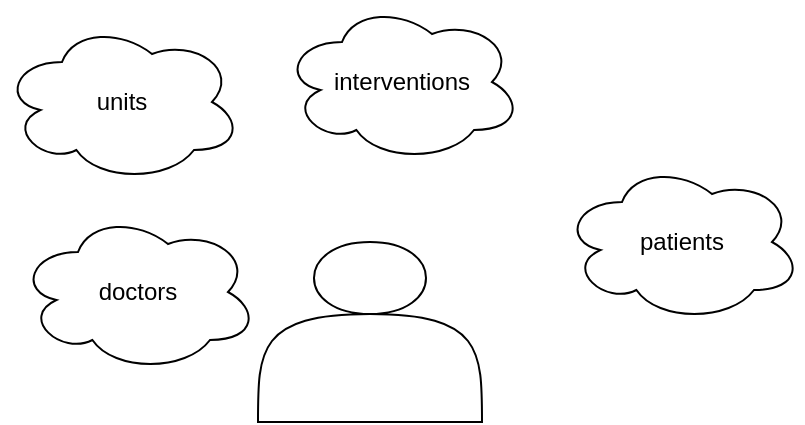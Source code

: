 <mxfile>
    <diagram id="HP4b4mP-0-xfybPTMIca" name="Purpose">
        <mxGraphModel dx="1373" dy="958" grid="1" gridSize="10" guides="1" tooltips="1" connect="1" arrows="1" fold="1" page="1" pageScale="1" pageWidth="827" pageHeight="1169" math="0" shadow="0">
            <root>
                <mxCell id="0"/>
                <mxCell id="1" parent="0"/>
                <mxCell id="2" value="" style="shape=actor;whiteSpace=wrap;html=1;" vertex="1" parent="1">
                    <mxGeometry x="358" y="600" width="112" height="90" as="geometry"/>
                </mxCell>
                <mxCell id="3" value="units" style="ellipse;shape=cloud;whiteSpace=wrap;html=1;" vertex="1" parent="1">
                    <mxGeometry x="230" y="490" width="120" height="80" as="geometry"/>
                </mxCell>
                <mxCell id="4" value="interventions" style="ellipse;shape=cloud;whiteSpace=wrap;html=1;" vertex="1" parent="1">
                    <mxGeometry x="370" y="480" width="120" height="80" as="geometry"/>
                </mxCell>
                <mxCell id="5" value="doctors" style="ellipse;shape=cloud;whiteSpace=wrap;html=1;" vertex="1" parent="1">
                    <mxGeometry x="238" y="585" width="120" height="80" as="geometry"/>
                </mxCell>
                <mxCell id="8" value="patients" style="ellipse;shape=cloud;whiteSpace=wrap;html=1;" vertex="1" parent="1">
                    <mxGeometry x="510" y="560" width="120" height="80" as="geometry"/>
                </mxCell>
            </root>
        </mxGraphModel>
    </diagram>
    <diagram id="Bbjq4fT_6YLyrqSmvp6h" name="ER">
        <mxGraphModel dx="2474" dy="2319" grid="1" gridSize="10" guides="1" tooltips="1" connect="1" arrows="1" fold="1" page="1" pageScale="1" pageWidth="827" pageHeight="1169" math="0" shadow="0">
            <root>
                <mxCell id="KFeVyLWCdxqKHFblnzPD-0"/>
                <mxCell id="KFeVyLWCdxqKHFblnzPD-1" parent="KFeVyLWCdxqKHFblnzPD-0"/>
                <mxCell id="KFeVyLWCdxqKHFblnzPD-5" value="Patients" style="rounded=0;whiteSpace=wrap;html=1;" vertex="1" parent="KFeVyLWCdxqKHFblnzPD-1">
                    <mxGeometry x="430" y="30" width="120" height="60" as="geometry"/>
                </mxCell>
                <mxCell id="KrVRhkm09FR2dddCdwVr-11" style="edgeStyle=none;html=1;entryX=0.5;entryY=0;entryDx=0;entryDy=0;" edge="1" parent="KFeVyLWCdxqKHFblnzPD-1" source="KFeVyLWCdxqKHFblnzPD-6" target="KFeVyLWCdxqKHFblnzPD-7">
                    <mxGeometry relative="1" as="geometry"/>
                </mxCell>
                <mxCell id="KrVRhkm09FR2dddCdwVr-12" style="edgeStyle=none;html=1;entryX=0.5;entryY=1;entryDx=0;entryDy=0;" edge="1" parent="KFeVyLWCdxqKHFblnzPD-1" source="KFeVyLWCdxqKHFblnzPD-6" target="KFeVyLWCdxqKHFblnzPD-5">
                    <mxGeometry relative="1" as="geometry"/>
                </mxCell>
                <mxCell id="KFeVyLWCdxqKHFblnzPD-6" value="admission" style="rhombus;whiteSpace=wrap;html=1;" vertex="1" parent="KFeVyLWCdxqKHFblnzPD-1">
                    <mxGeometry x="450" y="290" width="80" height="80" as="geometry"/>
                </mxCell>
                <mxCell id="KFeVyLWCdxqKHFblnzPD-7" value="units" style="rounded=0;whiteSpace=wrap;html=1;" vertex="1" parent="KFeVyLWCdxqKHFblnzPD-1">
                    <mxGeometry x="430" y="590" width="120" height="60" as="geometry"/>
                </mxCell>
                <mxCell id="KrVRhkm09FR2dddCdwVr-14" style="edgeStyle=none;html=1;entryX=0;entryY=0.5;entryDx=0;entryDy=0;" edge="1" parent="KFeVyLWCdxqKHFblnzPD-1" source="KFeVyLWCdxqKHFblnzPD-8" target="KFeVyLWCdxqKHFblnzPD-11">
                    <mxGeometry relative="1" as="geometry"/>
                </mxCell>
                <mxCell id="KFeVyLWCdxqKHFblnzPD-8" value="doctors" style="rounded=0;whiteSpace=wrap;html=1;" vertex="1" parent="KFeVyLWCdxqKHFblnzPD-1">
                    <mxGeometry x="-370" y="30" width="120" height="60" as="geometry"/>
                </mxCell>
                <mxCell id="KrVRhkm09FR2dddCdwVr-15" style="edgeStyle=none;html=1;entryX=0;entryY=0.5;entryDx=0;entryDy=0;" edge="1" parent="KFeVyLWCdxqKHFblnzPD-1" source="KFeVyLWCdxqKHFblnzPD-11" target="KFeVyLWCdxqKHFblnzPD-5">
                    <mxGeometry relative="1" as="geometry"/>
                </mxCell>
                <mxCell id="KFeVyLWCdxqKHFblnzPD-11" value="intervention" style="rhombus;whiteSpace=wrap;html=1;" vertex="1" parent="KFeVyLWCdxqKHFblnzPD-1">
                    <mxGeometry x="40" y="20" width="80" height="80" as="geometry"/>
                </mxCell>
                <mxCell id="KrVRhkm09FR2dddCdwVr-6" style="edgeStyle=none;html=1;entryX=0;entryY=0.5;entryDx=0;entryDy=0;" edge="1" parent="KFeVyLWCdxqKHFblnzPD-1" source="KrVRhkm09FR2dddCdwVr-3" target="KFeVyLWCdxqKHFblnzPD-7">
                    <mxGeometry relative="1" as="geometry"/>
                </mxCell>
                <mxCell id="KrVRhkm09FR2dddCdwVr-3" value="indentifier&lt;br&gt;unit id" style="ellipse;whiteSpace=wrap;html=1;" vertex="1" parent="KFeVyLWCdxqKHFblnzPD-1">
                    <mxGeometry x="230" y="700" width="110" height="80" as="geometry"/>
                </mxCell>
                <mxCell id="KrVRhkm09FR2dddCdwVr-8" style="edgeStyle=none;html=1;" edge="1" parent="KFeVyLWCdxqKHFblnzPD-1" source="KrVRhkm09FR2dddCdwVr-4" target="KFeVyLWCdxqKHFblnzPD-7">
                    <mxGeometry relative="1" as="geometry"/>
                </mxCell>
                <mxCell id="KrVRhkm09FR2dddCdwVr-4" value="&lt;span&gt;name&lt;/span&gt;" style="ellipse;whiteSpace=wrap;html=1;" vertex="1" parent="KFeVyLWCdxqKHFblnzPD-1">
                    <mxGeometry x="680" y="530" width="120" height="80" as="geometry"/>
                </mxCell>
                <mxCell id="KrVRhkm09FR2dddCdwVr-7" style="edgeStyle=none;html=1;entryX=1;entryY=0.5;entryDx=0;entryDy=0;" edge="1" parent="KFeVyLWCdxqKHFblnzPD-1" source="KrVRhkm09FR2dddCdwVr-5" target="KFeVyLWCdxqKHFblnzPD-7">
                    <mxGeometry relative="1" as="geometry"/>
                </mxCell>
                <mxCell id="KrVRhkm09FR2dddCdwVr-5" value="floor" style="ellipse;whiteSpace=wrap;html=1;" vertex="1" parent="KFeVyLWCdxqKHFblnzPD-1">
                    <mxGeometry x="670" y="660" width="120" height="80" as="geometry"/>
                </mxCell>
                <mxCell id="KrVRhkm09FR2dddCdwVr-10" style="edgeStyle=none;html=1;entryX=0;entryY=0.25;entryDx=0;entryDy=0;" edge="1" parent="KFeVyLWCdxqKHFblnzPD-1" source="KrVRhkm09FR2dddCdwVr-9" target="KFeVyLWCdxqKHFblnzPD-7">
                    <mxGeometry relative="1" as="geometry"/>
                </mxCell>
                <mxCell id="KrVRhkm09FR2dddCdwVr-9" value="doctors" style="ellipse;whiteSpace=wrap;html=1;" vertex="1" parent="KFeVyLWCdxqKHFblnzPD-1">
                    <mxGeometry x="210" y="530" width="120" height="80" as="geometry"/>
                </mxCell>
                <mxCell id="KrVRhkm09FR2dddCdwVr-21" style="edgeStyle=none;html=1;entryX=0;entryY=0.5;entryDx=0;entryDy=0;" edge="1" parent="KFeVyLWCdxqKHFblnzPD-1" source="KrVRhkm09FR2dddCdwVr-16" target="KFeVyLWCdxqKHFblnzPD-6">
                    <mxGeometry relative="1" as="geometry"/>
                </mxCell>
                <mxCell id="KrVRhkm09FR2dddCdwVr-16" value="date of admission" style="ellipse;whiteSpace=wrap;html=1;" vertex="1" parent="KFeVyLWCdxqKHFblnzPD-1">
                    <mxGeometry x="240" y="290" width="120" height="80" as="geometry"/>
                </mxCell>
                <mxCell id="KrVRhkm09FR2dddCdwVr-19" style="edgeStyle=none;html=1;" edge="1" parent="KFeVyLWCdxqKHFblnzPD-1" source="KrVRhkm09FR2dddCdwVr-17" target="KFeVyLWCdxqKHFblnzPD-6">
                    <mxGeometry relative="1" as="geometry"/>
                </mxCell>
                <mxCell id="KrVRhkm09FR2dddCdwVr-17" value="Social Security Number" style="ellipse;whiteSpace=wrap;html=1;" vertex="1" parent="KFeVyLWCdxqKHFblnzPD-1">
                    <mxGeometry x="630" y="190" width="120" height="80" as="geometry"/>
                </mxCell>
                <mxCell id="KrVRhkm09FR2dddCdwVr-20" style="edgeStyle=none;html=1;entryX=1;entryY=0.5;entryDx=0;entryDy=0;" edge="1" parent="KFeVyLWCdxqKHFblnzPD-1" source="KrVRhkm09FR2dddCdwVr-18" target="KFeVyLWCdxqKHFblnzPD-6">
                    <mxGeometry relative="1" as="geometry"/>
                </mxCell>
                <mxCell id="KrVRhkm09FR2dddCdwVr-18" value="age" style="ellipse;whiteSpace=wrap;html=1;" vertex="1" parent="KFeVyLWCdxqKHFblnzPD-1">
                    <mxGeometry x="630" y="330" width="120" height="80" as="geometry"/>
                </mxCell>
                <mxCell id="KrVRhkm09FR2dddCdwVr-23" style="edgeStyle=none;html=1;entryX=1;entryY=0.5;entryDx=0;entryDy=0;" edge="1" parent="KFeVyLWCdxqKHFblnzPD-1" source="KrVRhkm09FR2dddCdwVr-22" target="KFeVyLWCdxqKHFblnzPD-5">
                    <mxGeometry relative="1" as="geometry"/>
                </mxCell>
                <mxCell id="KrVRhkm09FR2dddCdwVr-22" value="status" style="ellipse;whiteSpace=wrap;html=1;" vertex="1" parent="KFeVyLWCdxqKHFblnzPD-1">
                    <mxGeometry x="650" y="20" width="120" height="80" as="geometry"/>
                </mxCell>
                <mxCell id="KrVRhkm09FR2dddCdwVr-29" style="edgeStyle=none;html=1;" edge="1" parent="KFeVyLWCdxqKHFblnzPD-1" source="KrVRhkm09FR2dddCdwVr-24" target="KFeVyLWCdxqKHFblnzPD-11">
                    <mxGeometry relative="1" as="geometry"/>
                </mxCell>
                <mxCell id="KrVRhkm09FR2dddCdwVr-24" value="observed symptom" style="ellipse;whiteSpace=wrap;html=1;" vertex="1" parent="KFeVyLWCdxqKHFblnzPD-1">
                    <mxGeometry x="-30" y="-170" width="120" height="80" as="geometry"/>
                </mxCell>
                <mxCell id="KrVRhkm09FR2dddCdwVr-30" style="edgeStyle=none;html=1;" edge="1" parent="KFeVyLWCdxqKHFblnzPD-1" source="KrVRhkm09FR2dddCdwVr-25" target="KFeVyLWCdxqKHFblnzPD-11">
                    <mxGeometry relative="1" as="geometry"/>
                </mxCell>
                <mxCell id="KrVRhkm09FR2dddCdwVr-25" value="prescribed treatment" style="ellipse;whiteSpace=wrap;html=1;" vertex="1" parent="KFeVyLWCdxqKHFblnzPD-1">
                    <mxGeometry x="-180" y="-100" width="120" height="80" as="geometry"/>
                </mxCell>
                <mxCell id="KrVRhkm09FR2dddCdwVr-28" style="edgeStyle=none;html=1;entryX=0.888;entryY=0.338;entryDx=0;entryDy=0;entryPerimeter=0;" edge="1" parent="KFeVyLWCdxqKHFblnzPD-1" source="KrVRhkm09FR2dddCdwVr-26" target="KFeVyLWCdxqKHFblnzPD-11">
                    <mxGeometry relative="1" as="geometry"/>
                </mxCell>
                <mxCell id="KrVRhkm09FR2dddCdwVr-26" value="setting the date" style="ellipse;whiteSpace=wrap;html=1;" vertex="1" parent="KFeVyLWCdxqKHFblnzPD-1">
                    <mxGeometry x="130" y="-160" width="120" height="80" as="geometry"/>
                </mxCell>
                <mxCell id="KrVRhkm09FR2dddCdwVr-37" style="edgeStyle=none;html=1;entryX=0.658;entryY=0.017;entryDx=0;entryDy=0;entryPerimeter=0;" edge="1" parent="KFeVyLWCdxqKHFblnzPD-1" source="KrVRhkm09FR2dddCdwVr-32" target="KFeVyLWCdxqKHFblnzPD-5">
                    <mxGeometry relative="1" as="geometry"/>
                </mxCell>
                <mxCell id="KrVRhkm09FR2dddCdwVr-32" value="Address" style="ellipse;whiteSpace=wrap;html=1;" vertex="1" parent="KFeVyLWCdxqKHFblnzPD-1">
                    <mxGeometry x="470" y="-130" width="120" height="80" as="geometry"/>
                </mxCell>
                <mxCell id="KrVRhkm09FR2dddCdwVr-36" style="edgeStyle=none;html=1;entryX=0.158;entryY=-0.033;entryDx=0;entryDy=0;entryPerimeter=0;" edge="1" parent="KFeVyLWCdxqKHFblnzPD-1" source="KrVRhkm09FR2dddCdwVr-33" target="KFeVyLWCdxqKHFblnzPD-5">
                    <mxGeometry relative="1" as="geometry"/>
                </mxCell>
                <mxCell id="KrVRhkm09FR2dddCdwVr-33" value="Lname" style="ellipse;whiteSpace=wrap;html=1;" vertex="1" parent="KFeVyLWCdxqKHFblnzPD-1">
                    <mxGeometry x="320" y="-90" width="120" height="80" as="geometry"/>
                </mxCell>
                <mxCell id="KrVRhkm09FR2dddCdwVr-39" style="edgeStyle=none;html=1;entryX=0.25;entryY=1;entryDx=0;entryDy=0;" edge="1" parent="KFeVyLWCdxqKHFblnzPD-1" source="KrVRhkm09FR2dddCdwVr-34" target="KFeVyLWCdxqKHFblnzPD-5">
                    <mxGeometry relative="1" as="geometry"/>
                </mxCell>
                <mxCell id="KrVRhkm09FR2dddCdwVr-34" value="Fname" style="ellipse;whiteSpace=wrap;html=1;" vertex="1" parent="KFeVyLWCdxqKHFblnzPD-1">
                    <mxGeometry x="310" y="120" width="120" height="80" as="geometry"/>
                </mxCell>
                <mxCell id="KrVRhkm09FR2dddCdwVr-38" style="edgeStyle=none;html=1;entryX=0.908;entryY=0.033;entryDx=0;entryDy=0;entryPerimeter=0;" edge="1" parent="KFeVyLWCdxqKHFblnzPD-1" source="KrVRhkm09FR2dddCdwVr-35" target="KFeVyLWCdxqKHFblnzPD-5">
                    <mxGeometry relative="1" as="geometry"/>
                </mxCell>
                <mxCell id="KrVRhkm09FR2dddCdwVr-35" value="PatientID" style="ellipse;whiteSpace=wrap;html=1;" vertex="1" parent="KFeVyLWCdxqKHFblnzPD-1">
                    <mxGeometry x="620" y="-110" width="120" height="80" as="geometry"/>
                </mxCell>
                <mxCell id="KrVRhkm09FR2dddCdwVr-46" style="edgeStyle=none;html=1;" edge="1" parent="KFeVyLWCdxqKHFblnzPD-1" source="KrVRhkm09FR2dddCdwVr-40" target="KFeVyLWCdxqKHFblnzPD-8">
                    <mxGeometry relative="1" as="geometry"/>
                </mxCell>
                <mxCell id="KrVRhkm09FR2dddCdwVr-40" value="Code" style="ellipse;whiteSpace=wrap;html=1;" vertex="1" parent="KFeVyLWCdxqKHFblnzPD-1">
                    <mxGeometry x="-440" y="400" width="120" height="80" as="geometry"/>
                </mxCell>
                <mxCell id="KrVRhkm09FR2dddCdwVr-44" style="edgeStyle=none;html=1;entryX=0;entryY=0.25;entryDx=0;entryDy=0;" edge="1" parent="KFeVyLWCdxqKHFblnzPD-1" source="KrVRhkm09FR2dddCdwVr-41" target="KFeVyLWCdxqKHFblnzPD-8">
                    <mxGeometry relative="1" as="geometry"/>
                </mxCell>
                <mxCell id="KrVRhkm09FR2dddCdwVr-41" value="Fname" style="ellipse;whiteSpace=wrap;html=1;" vertex="1" parent="KFeVyLWCdxqKHFblnzPD-1">
                    <mxGeometry x="-590" y="-140" width="120" height="80" as="geometry"/>
                </mxCell>
                <mxCell id="KrVRhkm09FR2dddCdwVr-45" style="edgeStyle=none;html=1;" edge="1" parent="KFeVyLWCdxqKHFblnzPD-1" source="KrVRhkm09FR2dddCdwVr-42" target="KFeVyLWCdxqKHFblnzPD-8">
                    <mxGeometry relative="1" as="geometry"/>
                </mxCell>
                <mxCell id="KrVRhkm09FR2dddCdwVr-42" value="Lname" style="ellipse;whiteSpace=wrap;html=1;" vertex="1" parent="KFeVyLWCdxqKHFblnzPD-1">
                    <mxGeometry x="-610" y="270" width="120" height="80" as="geometry"/>
                </mxCell>
                <mxCell id="KrVRhkm09FR2dddCdwVr-47" style="edgeStyle=none;html=1;entryX=0.5;entryY=0;entryDx=0;entryDy=0;" edge="1" parent="KFeVyLWCdxqKHFblnzPD-1" source="KrVRhkm09FR2dddCdwVr-43" target="KFeVyLWCdxqKHFblnzPD-8">
                    <mxGeometry relative="1" as="geometry"/>
                </mxCell>
                <mxCell id="KrVRhkm09FR2dddCdwVr-43" value="specialty" style="ellipse;whiteSpace=wrap;html=1;" vertex="1" parent="KFeVyLWCdxqKHFblnzPD-1">
                    <mxGeometry x="-380" y="-190" width="120" height="80" as="geometry"/>
                </mxCell>
                <mxCell id="KrVRhkm09FR2dddCdwVr-49" style="edgeStyle=none;html=1;entryX=0.017;entryY=0.633;entryDx=0;entryDy=0;entryPerimeter=0;" edge="1" parent="KFeVyLWCdxqKHFblnzPD-1" source="KrVRhkm09FR2dddCdwVr-48" target="KFeVyLWCdxqKHFblnzPD-8">
                    <mxGeometry relative="1" as="geometry"/>
                </mxCell>
                <mxCell id="KrVRhkm09FR2dddCdwVr-48" value="doctorID" style="ellipse;whiteSpace=wrap;html=1;" vertex="1" parent="KFeVyLWCdxqKHFblnzPD-1">
                    <mxGeometry x="-690" y="60" width="120" height="80" as="geometry"/>
                </mxCell>
            </root>
        </mxGraphModel>
    </diagram>
    <diagram id="mhoyDAIx_BAiCb_UGWA2" name="UML">
        <mxGraphModel dx="2474" dy="1150" grid="1" gridSize="10" guides="1" tooltips="1" connect="1" arrows="1" fold="1" page="1" pageScale="1" pageWidth="827" pageHeight="1169" math="0" shadow="0">
            <root>
                <mxCell id="2BkSzXlzHg1NGjeiTHj2-0"/>
                <mxCell id="2BkSzXlzHg1NGjeiTHj2-1" parent="2BkSzXlzHg1NGjeiTHj2-0"/>
                <mxCell id="E9WJHHz97rBhvGz7yDwC-0" style="edgeStyle=none;html=1;entryX=0.53;entryY=-0.007;entryDx=0;entryDy=0;entryPerimeter=0;startArrow=ERone;startFill=0;endArrow=ERmany;endFill=0;" edge="1" parent="2BkSzXlzHg1NGjeiTHj2-1" source="E9WJHHz97rBhvGz7yDwC-1" target="E9WJHHz97rBhvGz7yDwC-29">
                    <mxGeometry relative="1" as="geometry"/>
                </mxCell>
                <mxCell id="E9WJHHz97rBhvGz7yDwC-1" value="Patients" style="swimlane;fontStyle=1;align=center;verticalAlign=top;childLayout=stackLayout;horizontal=1;startSize=26;horizontalStack=0;resizeParent=1;resizeParentMax=0;resizeLast=0;collapsible=1;marginBottom=0;" vertex="1" parent="2BkSzXlzHg1NGjeiTHj2-1">
                    <mxGeometry x="580" y="273" width="160" height="164" as="geometry"/>
                </mxCell>
                <mxCell id="E9WJHHz97rBhvGz7yDwC-2" value="+ Patient_ID: int" style="text;strokeColor=none;fillColor=none;align=left;verticalAlign=top;spacingLeft=4;spacingRight=4;overflow=hidden;rotatable=0;points=[[0,0.5],[1,0.5]];portConstraint=eastwest;" vertex="1" parent="E9WJHHz97rBhvGz7yDwC-1">
                    <mxGeometry y="26" width="160" height="26" as="geometry"/>
                </mxCell>
                <mxCell id="E9WJHHz97rBhvGz7yDwC-3" value="" style="line;strokeWidth=1;fillColor=none;align=left;verticalAlign=middle;spacingTop=-1;spacingLeft=3;spacingRight=3;rotatable=0;labelPosition=right;points=[];portConstraint=eastwest;" vertex="1" parent="E9WJHHz97rBhvGz7yDwC-1">
                    <mxGeometry y="52" width="160" height="8" as="geometry"/>
                </mxCell>
                <mxCell id="E9WJHHz97rBhvGz7yDwC-4" value="+ Fname: string" style="text;strokeColor=none;fillColor=none;align=left;verticalAlign=top;spacingLeft=4;spacingRight=4;overflow=hidden;rotatable=0;points=[[0,0.5],[1,0.5]];portConstraint=eastwest;" vertex="1" parent="E9WJHHz97rBhvGz7yDwC-1">
                    <mxGeometry y="60" width="160" height="26" as="geometry"/>
                </mxCell>
                <mxCell id="E9WJHHz97rBhvGz7yDwC-5" value="+ Lname: string" style="text;strokeColor=none;fillColor=none;align=left;verticalAlign=top;spacingLeft=4;spacingRight=4;overflow=hidden;rotatable=0;points=[[0,0.5],[1,0.5]];portConstraint=eastwest;" vertex="1" parent="E9WJHHz97rBhvGz7yDwC-1">
                    <mxGeometry y="86" width="160" height="26" as="geometry"/>
                </mxCell>
                <mxCell id="E9WJHHz97rBhvGz7yDwC-6" value="+ Adress: string" style="text;strokeColor=none;fillColor=none;align=left;verticalAlign=top;spacingLeft=4;spacingRight=4;overflow=hidden;rotatable=0;points=[[0,0.5],[1,0.5]];portConstraint=eastwest;" vertex="1" parent="E9WJHHz97rBhvGz7yDwC-1">
                    <mxGeometry y="112" width="160" height="26" as="geometry"/>
                </mxCell>
                <mxCell id="E9WJHHz97rBhvGz7yDwC-7" value="+ status: boolean" style="text;strokeColor=none;fillColor=none;align=left;verticalAlign=top;spacingLeft=4;spacingRight=4;overflow=hidden;rotatable=0;points=[[0,0.5],[1,0.5]];portConstraint=eastwest;" vertex="1" parent="E9WJHHz97rBhvGz7yDwC-1">
                    <mxGeometry y="138" width="160" height="26" as="geometry"/>
                </mxCell>
                <mxCell id="E9WJHHz97rBhvGz7yDwC-8" value="Doctors" style="swimlane;fontStyle=1;align=center;verticalAlign=top;childLayout=stackLayout;horizontal=1;startSize=26;horizontalStack=0;resizeParent=1;resizeParentMax=0;resizeLast=0;collapsible=1;marginBottom=0;" vertex="1" parent="2BkSzXlzHg1NGjeiTHj2-1">
                    <mxGeometry x="-170" y="480" width="160" height="164" as="geometry"/>
                </mxCell>
                <mxCell id="E9WJHHz97rBhvGz7yDwC-9" value="+ Doctors_ID: int" style="text;strokeColor=none;fillColor=none;align=left;verticalAlign=top;spacingLeft=4;spacingRight=4;overflow=hidden;rotatable=0;points=[[0,0.5],[1,0.5]];portConstraint=eastwest;" vertex="1" parent="E9WJHHz97rBhvGz7yDwC-8">
                    <mxGeometry y="26" width="160" height="26" as="geometry"/>
                </mxCell>
                <mxCell id="E9WJHHz97rBhvGz7yDwC-10" value="" style="line;strokeWidth=1;fillColor=none;align=left;verticalAlign=middle;spacingTop=-1;spacingLeft=3;spacingRight=3;rotatable=0;labelPosition=right;points=[];portConstraint=eastwest;" vertex="1" parent="E9WJHHz97rBhvGz7yDwC-8">
                    <mxGeometry y="52" width="160" height="8" as="geometry"/>
                </mxCell>
                <mxCell id="E9WJHHz97rBhvGz7yDwC-11" value="+ Fname: string" style="text;strokeColor=none;fillColor=none;align=left;verticalAlign=top;spacingLeft=4;spacingRight=4;overflow=hidden;rotatable=0;points=[[0,0.5],[1,0.5]];portConstraint=eastwest;" vertex="1" parent="E9WJHHz97rBhvGz7yDwC-8">
                    <mxGeometry y="60" width="160" height="26" as="geometry"/>
                </mxCell>
                <mxCell id="E9WJHHz97rBhvGz7yDwC-12" value="+ Lname: string" style="text;strokeColor=none;fillColor=none;align=left;verticalAlign=top;spacingLeft=4;spacingRight=4;overflow=hidden;rotatable=0;points=[[0,0.5],[1,0.5]];portConstraint=eastwest;" vertex="1" parent="E9WJHHz97rBhvGz7yDwC-8">
                    <mxGeometry y="86" width="160" height="26" as="geometry"/>
                </mxCell>
                <mxCell id="E9WJHHz97rBhvGz7yDwC-13" value="+ speciality : string" style="text;strokeColor=none;fillColor=none;align=left;verticalAlign=top;spacingLeft=4;spacingRight=4;overflow=hidden;rotatable=0;points=[[0,0.5],[1,0.5]];portConstraint=eastwest;" vertex="1" parent="E9WJHHz97rBhvGz7yDwC-8">
                    <mxGeometry y="112" width="160" height="26" as="geometry"/>
                </mxCell>
                <mxCell id="E9WJHHz97rBhvGz7yDwC-14" value="+ code: int" style="text;strokeColor=none;fillColor=none;align=left;verticalAlign=top;spacingLeft=4;spacingRight=4;overflow=hidden;rotatable=0;points=[[0,0.5],[1,0.5]];portConstraint=eastwest;" vertex="1" parent="E9WJHHz97rBhvGz7yDwC-8">
                    <mxGeometry y="138" width="160" height="26" as="geometry"/>
                </mxCell>
                <mxCell id="E9WJHHz97rBhvGz7yDwC-15" style="edgeStyle=none;html=1;entryX=0.631;entryY=1.115;entryDx=0;entryDy=0;entryPerimeter=0;startArrow=ERmany;startFill=0;endArrow=ERmany;endFill=0;" edge="1" parent="2BkSzXlzHg1NGjeiTHj2-1" source="E9WJHHz97rBhvGz7yDwC-16" target="E9WJHHz97rBhvGz7yDwC-14">
                    <mxGeometry relative="1" as="geometry"/>
                </mxCell>
                <mxCell id="E9WJHHz97rBhvGz7yDwC-16" value="Units" style="swimlane;fontStyle=1;align=center;verticalAlign=top;childLayout=stackLayout;horizontal=1;startSize=26;horizontalStack=0;resizeParent=1;resizeParentMax=0;resizeLast=0;collapsible=1;marginBottom=0;" vertex="1" parent="2BkSzXlzHg1NGjeiTHj2-1">
                    <mxGeometry x="240" y="900" width="160" height="138" as="geometry"/>
                </mxCell>
                <mxCell id="E9WJHHz97rBhvGz7yDwC-17" value="+ Units_ID: int" style="text;strokeColor=none;fillColor=none;align=left;verticalAlign=top;spacingLeft=4;spacingRight=4;overflow=hidden;rotatable=0;points=[[0,0.5],[1,0.5]];portConstraint=eastwest;" vertex="1" parent="E9WJHHz97rBhvGz7yDwC-16">
                    <mxGeometry y="26" width="160" height="26" as="geometry"/>
                </mxCell>
                <mxCell id="E9WJHHz97rBhvGz7yDwC-18" value="" style="line;strokeWidth=1;fillColor=none;align=left;verticalAlign=middle;spacingTop=-1;spacingLeft=3;spacingRight=3;rotatable=0;labelPosition=right;points=[];portConstraint=eastwest;" vertex="1" parent="E9WJHHz97rBhvGz7yDwC-16">
                    <mxGeometry y="52" width="160" height="8" as="geometry"/>
                </mxCell>
                <mxCell id="E9WJHHz97rBhvGz7yDwC-19" value="+ Name: string" style="text;strokeColor=none;fillColor=none;align=left;verticalAlign=top;spacingLeft=4;spacingRight=4;overflow=hidden;rotatable=0;points=[[0,0.5],[1,0.5]];portConstraint=eastwest;" vertex="1" parent="E9WJHHz97rBhvGz7yDwC-16">
                    <mxGeometry y="60" width="160" height="26" as="geometry"/>
                </mxCell>
                <mxCell id="E9WJHHz97rBhvGz7yDwC-20" value="+ floor: int" style="text;strokeColor=none;fillColor=none;align=left;verticalAlign=top;spacingLeft=4;spacingRight=4;overflow=hidden;rotatable=0;points=[[0,0.5],[1,0.5]];portConstraint=eastwest;" vertex="1" parent="E9WJHHz97rBhvGz7yDwC-16">
                    <mxGeometry y="86" width="160" height="26" as="geometry"/>
                </mxCell>
                <mxCell id="E9WJHHz97rBhvGz7yDwC-21" value="+ Doctors_ID: int" style="text;strokeColor=none;fillColor=none;align=left;verticalAlign=top;spacingLeft=4;spacingRight=4;overflow=hidden;rotatable=0;points=[[0,0.5],[1,0.5]];portConstraint=eastwest;" vertex="1" parent="E9WJHHz97rBhvGz7yDwC-16">
                    <mxGeometry y="112" width="160" height="26" as="geometry"/>
                </mxCell>
                <mxCell id="E9WJHHz97rBhvGz7yDwC-22" value="Interventions" style="swimlane;fontStyle=1;align=center;verticalAlign=top;childLayout=stackLayout;horizontal=1;startSize=26;horizontalStack=0;resizeParent=1;resizeParentMax=0;resizeLast=0;collapsible=1;marginBottom=0;" vertex="1" parent="2BkSzXlzHg1NGjeiTHj2-1">
                    <mxGeometry x="210" y="273" width="230" height="138" as="geometry"/>
                </mxCell>
                <mxCell id="E9WJHHz97rBhvGz7yDwC-23" value="+ Interventions_ID: int" style="text;strokeColor=none;fillColor=none;align=left;verticalAlign=top;spacingLeft=4;spacingRight=4;overflow=hidden;rotatable=0;points=[[0,0.5],[1,0.5]];portConstraint=eastwest;" vertex="1" parent="E9WJHHz97rBhvGz7yDwC-22">
                    <mxGeometry y="26" width="230" height="26" as="geometry"/>
                </mxCell>
                <mxCell id="E9WJHHz97rBhvGz7yDwC-24" value="" style="line;strokeWidth=1;fillColor=none;align=left;verticalAlign=middle;spacingTop=-1;spacingLeft=3;spacingRight=3;rotatable=0;labelPosition=right;points=[];portConstraint=eastwest;" vertex="1" parent="E9WJHHz97rBhvGz7yDwC-22">
                    <mxGeometry y="52" width="230" height="8" as="geometry"/>
                </mxCell>
                <mxCell id="E9WJHHz97rBhvGz7yDwC-25" value="+ prescribed_treatment: string" style="text;strokeColor=none;fillColor=none;align=left;verticalAlign=top;spacingLeft=4;spacingRight=4;overflow=hidden;rotatable=0;points=[[0,0.5],[1,0.5]];portConstraint=eastwest;" vertex="1" parent="E9WJHHz97rBhvGz7yDwC-22">
                    <mxGeometry y="60" width="230" height="26" as="geometry"/>
                </mxCell>
                <mxCell id="E9WJHHz97rBhvGz7yDwC-26" value="+ observed_symptom: string" style="text;strokeColor=none;fillColor=none;align=left;verticalAlign=top;spacingLeft=4;spacingRight=4;overflow=hidden;rotatable=0;points=[[0,0.5],[1,0.5]];portConstraint=eastwest;" vertex="1" parent="E9WJHHz97rBhvGz7yDwC-22">
                    <mxGeometry y="86" width="230" height="26" as="geometry"/>
                </mxCell>
                <mxCell id="E9WJHHz97rBhvGz7yDwC-27" value="+ setting_the_date: date" style="text;strokeColor=none;fillColor=none;align=left;verticalAlign=top;spacingLeft=4;spacingRight=4;overflow=hidden;rotatable=0;points=[[0,0.5],[1,0.5]];portConstraint=eastwest;" vertex="1" parent="E9WJHHz97rBhvGz7yDwC-22">
                    <mxGeometry y="112" width="230" height="26" as="geometry"/>
                </mxCell>
                <mxCell id="E9WJHHz97rBhvGz7yDwC-28" style="edgeStyle=none;html=1;entryX=0.463;entryY=-0.045;entryDx=0;entryDy=0;entryPerimeter=0;startArrow=ERmany;startFill=0;endArrow=ERone;endFill=0;" edge="1" parent="2BkSzXlzHg1NGjeiTHj2-1" source="E9WJHHz97rBhvGz7yDwC-29" target="E9WJHHz97rBhvGz7yDwC-16">
                    <mxGeometry relative="1" as="geometry"/>
                </mxCell>
                <mxCell id="E9WJHHz97rBhvGz7yDwC-29" value="Admission" style="swimlane;fontStyle=1;align=center;verticalAlign=top;childLayout=stackLayout;horizontal=1;startSize=26;horizontalStack=0;resizeParent=1;resizeParentMax=0;resizeLast=0;collapsible=1;marginBottom=0;" vertex="1" parent="2BkSzXlzHg1NGjeiTHj2-1">
                    <mxGeometry x="520" y="585" width="266" height="138" as="geometry"/>
                </mxCell>
                <mxCell id="E9WJHHz97rBhvGz7yDwC-30" value="+ Admission_ID: int" style="text;strokeColor=none;fillColor=none;align=left;verticalAlign=top;spacingLeft=4;spacingRight=4;overflow=hidden;rotatable=0;points=[[0,0.5],[1,0.5]];portConstraint=eastwest;" vertex="1" parent="E9WJHHz97rBhvGz7yDwC-29">
                    <mxGeometry y="26" width="266" height="26" as="geometry"/>
                </mxCell>
                <mxCell id="E9WJHHz97rBhvGz7yDwC-31" value="" style="line;strokeWidth=1;fillColor=none;align=left;verticalAlign=middle;spacingTop=-1;spacingLeft=3;spacingRight=3;rotatable=0;labelPosition=right;points=[];portConstraint=eastwest;" vertex="1" parent="E9WJHHz97rBhvGz7yDwC-29">
                    <mxGeometry y="52" width="266" height="8" as="geometry"/>
                </mxCell>
                <mxCell id="E9WJHHz97rBhvGz7yDwC-32" value="+ date_of_admission: date" style="text;strokeColor=none;fillColor=none;align=left;verticalAlign=top;spacingLeft=4;spacingRight=4;overflow=hidden;rotatable=0;points=[[0,0.5],[1,0.5]];portConstraint=eastwest;" vertex="1" parent="E9WJHHz97rBhvGz7yDwC-29">
                    <mxGeometry y="60" width="266" height="26" as="geometry"/>
                </mxCell>
                <mxCell id="E9WJHHz97rBhvGz7yDwC-33" value="+ social_security_number: int" style="text;strokeColor=none;fillColor=none;align=left;verticalAlign=top;spacingLeft=4;spacingRight=4;overflow=hidden;rotatable=0;points=[[0,0.5],[1,0.5]];portConstraint=eastwest;" vertex="1" parent="E9WJHHz97rBhvGz7yDwC-29">
                    <mxGeometry y="86" width="266" height="26" as="geometry"/>
                </mxCell>
                <mxCell id="E9WJHHz97rBhvGz7yDwC-34" value="+ age : int" style="text;strokeColor=none;fillColor=none;align=left;verticalAlign=top;spacingLeft=4;spacingRight=4;overflow=hidden;rotatable=0;points=[[0,0.5],[1,0.5]];portConstraint=eastwest;" vertex="1" parent="E9WJHHz97rBhvGz7yDwC-29">
                    <mxGeometry y="112" width="266" height="26" as="geometry"/>
                </mxCell>
                <mxCell id="E9WJHHz97rBhvGz7yDwC-35" value="" style="edgeStyle=entityRelationEdgeStyle;fontSize=12;html=1;endArrow=ERmany;endFill=0;entryX=-0.017;entryY=0.808;entryDx=0;entryDy=0;entryPerimeter=0;exitX=1;exitY=0.5;exitDx=0;exitDy=0;startArrow=ERmany;startFill=0;" edge="1" parent="2BkSzXlzHg1NGjeiTHj2-1" source="E9WJHHz97rBhvGz7yDwC-13" target="E9WJHHz97rBhvGz7yDwC-25">
                    <mxGeometry width="100" height="100" relative="1" as="geometry">
                        <mxPoint x="70" y="411" as="sourcePoint"/>
                        <mxPoint x="170" y="311" as="targetPoint"/>
                    </mxGeometry>
                </mxCell>
                <mxCell id="E9WJHHz97rBhvGz7yDwC-36" value="" style="edgeStyle=entityRelationEdgeStyle;fontSize=12;html=1;endArrow=ERone;endFill=0;entryX=-0.012;entryY=0.154;entryDx=0;entryDy=0;entryPerimeter=0;exitX=1;exitY=0.5;exitDx=0;exitDy=0;startArrow=ERmany;startFill=0;" edge="1" parent="2BkSzXlzHg1NGjeiTHj2-1" source="E9WJHHz97rBhvGz7yDwC-26" target="E9WJHHz97rBhvGz7yDwC-5">
                    <mxGeometry width="100" height="100" relative="1" as="geometry">
                        <mxPoint x="460" y="420" as="sourcePoint"/>
                        <mxPoint x="560" y="320" as="targetPoint"/>
                    </mxGeometry>
                </mxCell>
            </root>
        </mxGraphModel>
    </diagram>
    <diagram id="eESHeocDzScS_T7CX8dU" name="UML-norm">
        <mxGraphModel dx="2474" dy="1150" grid="1" gridSize="10" guides="1" tooltips="1" connect="1" arrows="1" fold="1" page="1" pageScale="1" pageWidth="827" pageHeight="1169" math="0" shadow="0">
            <root>
                <mxCell id="kCNhBbxGzEiBGBO0i_PV-0"/>
                <mxCell id="kCNhBbxGzEiBGBO0i_PV-1" parent="kCNhBbxGzEiBGBO0i_PV-0"/>
                <mxCell id="kCNhBbxGzEiBGBO0i_PV-2" style="edgeStyle=none;html=1;entryX=0.53;entryY=-0.007;entryDx=0;entryDy=0;entryPerimeter=0;startArrow=ERone;startFill=0;endArrow=ERmany;endFill=0;" edge="1" parent="kCNhBbxGzEiBGBO0i_PV-1" source="kCNhBbxGzEiBGBO0i_PV-3" target="kCNhBbxGzEiBGBO0i_PV-29">
                    <mxGeometry relative="1" as="geometry"/>
                </mxCell>
                <mxCell id="kCNhBbxGzEiBGBO0i_PV-3" value="Patients" style="swimlane;fontStyle=1;align=center;verticalAlign=top;childLayout=stackLayout;horizontal=1;startSize=26;horizontalStack=0;resizeParent=1;resizeParentMax=0;resizeLast=0;collapsible=1;marginBottom=0;" vertex="1" parent="kCNhBbxGzEiBGBO0i_PV-1">
                    <mxGeometry x="580" y="273" width="160" height="164" as="geometry"/>
                </mxCell>
                <mxCell id="kCNhBbxGzEiBGBO0i_PV-4" value="+ Patient_ID: int" style="text;strokeColor=none;fillColor=none;align=left;verticalAlign=top;spacingLeft=4;spacingRight=4;overflow=hidden;rotatable=0;points=[[0,0.5],[1,0.5]];portConstraint=eastwest;" vertex="1" parent="kCNhBbxGzEiBGBO0i_PV-3">
                    <mxGeometry y="26" width="160" height="26" as="geometry"/>
                </mxCell>
                <mxCell id="kCNhBbxGzEiBGBO0i_PV-5" value="" style="line;strokeWidth=1;fillColor=none;align=left;verticalAlign=middle;spacingTop=-1;spacingLeft=3;spacingRight=3;rotatable=0;labelPosition=right;points=[];portConstraint=eastwest;" vertex="1" parent="kCNhBbxGzEiBGBO0i_PV-3">
                    <mxGeometry y="52" width="160" height="8" as="geometry"/>
                </mxCell>
                <mxCell id="kCNhBbxGzEiBGBO0i_PV-6" value="+ Fname: string" style="text;strokeColor=none;fillColor=none;align=left;verticalAlign=top;spacingLeft=4;spacingRight=4;overflow=hidden;rotatable=0;points=[[0,0.5],[1,0.5]];portConstraint=eastwest;" vertex="1" parent="kCNhBbxGzEiBGBO0i_PV-3">
                    <mxGeometry y="60" width="160" height="26" as="geometry"/>
                </mxCell>
                <mxCell id="kCNhBbxGzEiBGBO0i_PV-7" value="+ Lname: string" style="text;strokeColor=none;fillColor=none;align=left;verticalAlign=top;spacingLeft=4;spacingRight=4;overflow=hidden;rotatable=0;points=[[0,0.5],[1,0.5]];portConstraint=eastwest;" vertex="1" parent="kCNhBbxGzEiBGBO0i_PV-3">
                    <mxGeometry y="86" width="160" height="26" as="geometry"/>
                </mxCell>
                <mxCell id="kCNhBbxGzEiBGBO0i_PV-8" value="+ Adress: string" style="text;strokeColor=none;fillColor=none;align=left;verticalAlign=top;spacingLeft=4;spacingRight=4;overflow=hidden;rotatable=0;points=[[0,0.5],[1,0.5]];portConstraint=eastwest;" vertex="1" parent="kCNhBbxGzEiBGBO0i_PV-3">
                    <mxGeometry y="112" width="160" height="26" as="geometry"/>
                </mxCell>
                <mxCell id="kCNhBbxGzEiBGBO0i_PV-9" value="+ status: boolean" style="text;strokeColor=none;fillColor=none;align=left;verticalAlign=top;spacingLeft=4;spacingRight=4;overflow=hidden;rotatable=0;points=[[0,0.5],[1,0.5]];portConstraint=eastwest;" vertex="1" parent="kCNhBbxGzEiBGBO0i_PV-3">
                    <mxGeometry y="138" width="160" height="26" as="geometry"/>
                </mxCell>
                <mxCell id="kCNhBbxGzEiBGBO0i_PV-10" value="Doctors" style="swimlane;fontStyle=1;align=center;verticalAlign=top;childLayout=stackLayout;horizontal=1;startSize=26;horizontalStack=0;resizeParent=1;resizeParentMax=0;resizeLast=0;collapsible=1;marginBottom=0;" vertex="1" parent="kCNhBbxGzEiBGBO0i_PV-1">
                    <mxGeometry x="-170" y="480" width="160" height="190" as="geometry"/>
                </mxCell>
                <mxCell id="kCNhBbxGzEiBGBO0i_PV-11" value="+ Doctors_ID: int" style="text;strokeColor=none;fillColor=none;align=left;verticalAlign=top;spacingLeft=4;spacingRight=4;overflow=hidden;rotatable=0;points=[[0,0.5],[1,0.5]];portConstraint=eastwest;" vertex="1" parent="kCNhBbxGzEiBGBO0i_PV-10">
                    <mxGeometry y="26" width="160" height="26" as="geometry"/>
                </mxCell>
                <mxCell id="kCNhBbxGzEiBGBO0i_PV-12" value="" style="line;strokeWidth=1;fillColor=none;align=left;verticalAlign=middle;spacingTop=-1;spacingLeft=3;spacingRight=3;rotatable=0;labelPosition=right;points=[];portConstraint=eastwest;" vertex="1" parent="kCNhBbxGzEiBGBO0i_PV-10">
                    <mxGeometry y="52" width="160" height="8" as="geometry"/>
                </mxCell>
                <mxCell id="kCNhBbxGzEiBGBO0i_PV-13" value="+ Fname: string" style="text;strokeColor=none;fillColor=none;align=left;verticalAlign=top;spacingLeft=4;spacingRight=4;overflow=hidden;rotatable=0;points=[[0,0.5],[1,0.5]];portConstraint=eastwest;" vertex="1" parent="kCNhBbxGzEiBGBO0i_PV-10">
                    <mxGeometry y="60" width="160" height="26" as="geometry"/>
                </mxCell>
                <mxCell id="kCNhBbxGzEiBGBO0i_PV-14" value="+ Lname: string" style="text;strokeColor=none;fillColor=none;align=left;verticalAlign=top;spacingLeft=4;spacingRight=4;overflow=hidden;rotatable=0;points=[[0,0.5],[1,0.5]];portConstraint=eastwest;" vertex="1" parent="kCNhBbxGzEiBGBO0i_PV-10">
                    <mxGeometry y="86" width="160" height="26" as="geometry"/>
                </mxCell>
                <mxCell id="kCNhBbxGzEiBGBO0i_PV-15" value="+ speciality : string" style="text;strokeColor=none;fillColor=none;align=left;verticalAlign=top;spacingLeft=4;spacingRight=4;overflow=hidden;rotatable=0;points=[[0,0.5],[1,0.5]];portConstraint=eastwest;" vertex="1" parent="kCNhBbxGzEiBGBO0i_PV-10">
                    <mxGeometry y="112" width="160" height="26" as="geometry"/>
                </mxCell>
                <mxCell id="kCNhBbxGzEiBGBO0i_PV-16" value="+ code: int" style="text;strokeColor=none;fillColor=none;align=left;verticalAlign=top;spacingLeft=4;spacingRight=4;overflow=hidden;rotatable=0;points=[[0,0.5],[1,0.5]];portConstraint=eastwest;" vertex="1" parent="kCNhBbxGzEiBGBO0i_PV-10">
                    <mxGeometry y="138" width="160" height="26" as="geometry"/>
                </mxCell>
                <mxCell id="zB0IGgcStzx9mXlCGEbK-8" value="+ fk_Doctor_type_ID: int" style="text;strokeColor=none;fillColor=none;align=left;verticalAlign=top;spacingLeft=4;spacingRight=4;overflow=hidden;rotatable=0;points=[[0,0.5],[1,0.5]];portConstraint=eastwest;" vertex="1" parent="kCNhBbxGzEiBGBO0i_PV-10">
                    <mxGeometry y="164" width="160" height="26" as="geometry"/>
                </mxCell>
                <mxCell id="f_0P-Es61KN7fjjbTUSx-0" style="edgeStyle=none;html=1;entryX=0.831;entryY=1.038;entryDx=0;entryDy=0;entryPerimeter=0;startArrow=ERmany;startFill=0;endArrow=ERmany;endFill=0;exitX=0.25;exitY=0;exitDx=0;exitDy=0;" edge="1" parent="kCNhBbxGzEiBGBO0i_PV-1" source="kCNhBbxGzEiBGBO0i_PV-17" target="zB0IGgcStzx9mXlCGEbK-8">
                    <mxGeometry relative="1" as="geometry">
                        <Array as="points"/>
                    </mxGeometry>
                </mxCell>
                <mxCell id="kCNhBbxGzEiBGBO0i_PV-17" value="Units" style="swimlane;fontStyle=1;align=center;verticalAlign=top;childLayout=stackLayout;horizontal=1;startSize=26;horizontalStack=0;resizeParent=1;resizeParentMax=0;resizeLast=0;collapsible=1;marginBottom=0;" vertex="1" parent="kCNhBbxGzEiBGBO0i_PV-1">
                    <mxGeometry x="240" y="900" width="160" height="138" as="geometry"/>
                </mxCell>
                <mxCell id="kCNhBbxGzEiBGBO0i_PV-18" value="+ Units_ID: int" style="text;strokeColor=none;fillColor=none;align=left;verticalAlign=top;spacingLeft=4;spacingRight=4;overflow=hidden;rotatable=0;points=[[0,0.5],[1,0.5]];portConstraint=eastwest;" vertex="1" parent="kCNhBbxGzEiBGBO0i_PV-17">
                    <mxGeometry y="26" width="160" height="26" as="geometry"/>
                </mxCell>
                <mxCell id="kCNhBbxGzEiBGBO0i_PV-19" value="" style="line;strokeWidth=1;fillColor=none;align=left;verticalAlign=middle;spacingTop=-1;spacingLeft=3;spacingRight=3;rotatable=0;labelPosition=right;points=[];portConstraint=eastwest;" vertex="1" parent="kCNhBbxGzEiBGBO0i_PV-17">
                    <mxGeometry y="52" width="160" height="8" as="geometry"/>
                </mxCell>
                <mxCell id="kCNhBbxGzEiBGBO0i_PV-20" value="+ Name: string" style="text;strokeColor=none;fillColor=none;align=left;verticalAlign=top;spacingLeft=4;spacingRight=4;overflow=hidden;rotatable=0;points=[[0,0.5],[1,0.5]];portConstraint=eastwest;" vertex="1" parent="kCNhBbxGzEiBGBO0i_PV-17">
                    <mxGeometry y="60" width="160" height="26" as="geometry"/>
                </mxCell>
                <mxCell id="kCNhBbxGzEiBGBO0i_PV-21" value="+ floor: int" style="text;strokeColor=none;fillColor=none;align=left;verticalAlign=top;spacingLeft=4;spacingRight=4;overflow=hidden;rotatable=0;points=[[0,0.5],[1,0.5]];portConstraint=eastwest;" vertex="1" parent="kCNhBbxGzEiBGBO0i_PV-17">
                    <mxGeometry y="86" width="160" height="26" as="geometry"/>
                </mxCell>
                <mxCell id="f_0P-Es61KN7fjjbTUSx-1" value="+ Doctors_ID: int" style="text;strokeColor=none;fillColor=none;align=left;verticalAlign=top;spacingLeft=4;spacingRight=4;overflow=hidden;rotatable=0;points=[[0,0.5],[1,0.5]];portConstraint=eastwest;" vertex="1" parent="kCNhBbxGzEiBGBO0i_PV-17">
                    <mxGeometry y="112" width="160" height="26" as="geometry"/>
                </mxCell>
                <mxCell id="kCNhBbxGzEiBGBO0i_PV-22" value="Interventions" style="swimlane;fontStyle=1;align=center;verticalAlign=top;childLayout=stackLayout;horizontal=1;startSize=26;horizontalStack=0;resizeParent=1;resizeParentMax=0;resizeLast=0;collapsible=1;marginBottom=0;" vertex="1" parent="kCNhBbxGzEiBGBO0i_PV-1">
                    <mxGeometry x="210" y="273" width="230" height="138" as="geometry"/>
                </mxCell>
                <mxCell id="kCNhBbxGzEiBGBO0i_PV-23" value="+ Interventions_ID: int" style="text;strokeColor=none;fillColor=none;align=left;verticalAlign=top;spacingLeft=4;spacingRight=4;overflow=hidden;rotatable=0;points=[[0,0.5],[1,0.5]];portConstraint=eastwest;" vertex="1" parent="kCNhBbxGzEiBGBO0i_PV-22">
                    <mxGeometry y="26" width="230" height="26" as="geometry"/>
                </mxCell>
                <mxCell id="kCNhBbxGzEiBGBO0i_PV-24" value="" style="line;strokeWidth=1;fillColor=none;align=left;verticalAlign=middle;spacingTop=-1;spacingLeft=3;spacingRight=3;rotatable=0;labelPosition=right;points=[];portConstraint=eastwest;" vertex="1" parent="kCNhBbxGzEiBGBO0i_PV-22">
                    <mxGeometry y="52" width="230" height="8" as="geometry"/>
                </mxCell>
                <mxCell id="kCNhBbxGzEiBGBO0i_PV-25" value="+ prescribed_treatment: string" style="text;strokeColor=none;fillColor=none;align=left;verticalAlign=top;spacingLeft=4;spacingRight=4;overflow=hidden;rotatable=0;points=[[0,0.5],[1,0.5]];portConstraint=eastwest;" vertex="1" parent="kCNhBbxGzEiBGBO0i_PV-22">
                    <mxGeometry y="60" width="230" height="26" as="geometry"/>
                </mxCell>
                <mxCell id="kCNhBbxGzEiBGBO0i_PV-26" value="+ observed_symptom: string" style="text;strokeColor=none;fillColor=none;align=left;verticalAlign=top;spacingLeft=4;spacingRight=4;overflow=hidden;rotatable=0;points=[[0,0.5],[1,0.5]];portConstraint=eastwest;" vertex="1" parent="kCNhBbxGzEiBGBO0i_PV-22">
                    <mxGeometry y="86" width="230" height="26" as="geometry"/>
                </mxCell>
                <mxCell id="kCNhBbxGzEiBGBO0i_PV-27" value="+ setting_the_date: date" style="text;strokeColor=none;fillColor=none;align=left;verticalAlign=top;spacingLeft=4;spacingRight=4;overflow=hidden;rotatable=0;points=[[0,0.5],[1,0.5]];portConstraint=eastwest;" vertex="1" parent="kCNhBbxGzEiBGBO0i_PV-22">
                    <mxGeometry y="112" width="230" height="26" as="geometry"/>
                </mxCell>
                <mxCell id="kCNhBbxGzEiBGBO0i_PV-28" style="edgeStyle=none;html=1;entryX=0.463;entryY=-0.045;entryDx=0;entryDy=0;entryPerimeter=0;startArrow=ERmany;startFill=0;endArrow=ERone;endFill=0;" edge="1" parent="kCNhBbxGzEiBGBO0i_PV-1" source="kCNhBbxGzEiBGBO0i_PV-29" target="kCNhBbxGzEiBGBO0i_PV-17">
                    <mxGeometry relative="1" as="geometry"/>
                </mxCell>
                <mxCell id="kCNhBbxGzEiBGBO0i_PV-29" value="Admission" style="swimlane;fontStyle=1;align=center;verticalAlign=top;childLayout=stackLayout;horizontal=1;startSize=26;horizontalStack=0;resizeParent=1;resizeParentMax=0;resizeLast=0;collapsible=1;marginBottom=0;" vertex="1" parent="kCNhBbxGzEiBGBO0i_PV-1">
                    <mxGeometry x="520" y="585" width="266" height="138" as="geometry"/>
                </mxCell>
                <mxCell id="kCNhBbxGzEiBGBO0i_PV-30" value="+ Admission_ID: int" style="text;strokeColor=none;fillColor=none;align=left;verticalAlign=top;spacingLeft=4;spacingRight=4;overflow=hidden;rotatable=0;points=[[0,0.5],[1,0.5]];portConstraint=eastwest;" vertex="1" parent="kCNhBbxGzEiBGBO0i_PV-29">
                    <mxGeometry y="26" width="266" height="26" as="geometry"/>
                </mxCell>
                <mxCell id="kCNhBbxGzEiBGBO0i_PV-31" value="" style="line;strokeWidth=1;fillColor=none;align=left;verticalAlign=middle;spacingTop=-1;spacingLeft=3;spacingRight=3;rotatable=0;labelPosition=right;points=[];portConstraint=eastwest;" vertex="1" parent="kCNhBbxGzEiBGBO0i_PV-29">
                    <mxGeometry y="52" width="266" height="8" as="geometry"/>
                </mxCell>
                <mxCell id="kCNhBbxGzEiBGBO0i_PV-32" value="+ date_of_admission: date" style="text;strokeColor=none;fillColor=none;align=left;verticalAlign=top;spacingLeft=4;spacingRight=4;overflow=hidden;rotatable=0;points=[[0,0.5],[1,0.5]];portConstraint=eastwest;" vertex="1" parent="kCNhBbxGzEiBGBO0i_PV-29">
                    <mxGeometry y="60" width="266" height="26" as="geometry"/>
                </mxCell>
                <mxCell id="kCNhBbxGzEiBGBO0i_PV-33" value="+ social_security_number: int" style="text;strokeColor=none;fillColor=none;align=left;verticalAlign=top;spacingLeft=4;spacingRight=4;overflow=hidden;rotatable=0;points=[[0,0.5],[1,0.5]];portConstraint=eastwest;" vertex="1" parent="kCNhBbxGzEiBGBO0i_PV-29">
                    <mxGeometry y="86" width="266" height="26" as="geometry"/>
                </mxCell>
                <mxCell id="kCNhBbxGzEiBGBO0i_PV-34" value="+ age : int" style="text;strokeColor=none;fillColor=none;align=left;verticalAlign=top;spacingLeft=4;spacingRight=4;overflow=hidden;rotatable=0;points=[[0,0.5],[1,0.5]];portConstraint=eastwest;" vertex="1" parent="kCNhBbxGzEiBGBO0i_PV-29">
                    <mxGeometry y="112" width="266" height="26" as="geometry"/>
                </mxCell>
                <mxCell id="kCNhBbxGzEiBGBO0i_PV-35" value="" style="edgeStyle=entityRelationEdgeStyle;fontSize=12;html=1;endArrow=ERmany;endFill=0;entryX=-0.017;entryY=0.808;entryDx=0;entryDy=0;entryPerimeter=0;exitX=1;exitY=0.5;exitDx=0;exitDy=0;startArrow=ERmany;startFill=0;" edge="1" parent="kCNhBbxGzEiBGBO0i_PV-1" source="kCNhBbxGzEiBGBO0i_PV-15" target="kCNhBbxGzEiBGBO0i_PV-25">
                    <mxGeometry width="100" height="100" relative="1" as="geometry">
                        <mxPoint x="70" y="411" as="sourcePoint"/>
                        <mxPoint x="170" y="311" as="targetPoint"/>
                    </mxGeometry>
                </mxCell>
                <mxCell id="kCNhBbxGzEiBGBO0i_PV-36" value="" style="edgeStyle=entityRelationEdgeStyle;fontSize=12;html=1;endArrow=ERone;endFill=0;entryX=-0.012;entryY=0.154;entryDx=0;entryDy=0;entryPerimeter=0;exitX=1;exitY=0.5;exitDx=0;exitDy=0;startArrow=ERmany;startFill=0;" edge="1" parent="kCNhBbxGzEiBGBO0i_PV-1" source="kCNhBbxGzEiBGBO0i_PV-26" target="kCNhBbxGzEiBGBO0i_PV-7">
                    <mxGeometry width="100" height="100" relative="1" as="geometry">
                        <mxPoint x="460" y="420" as="sourcePoint"/>
                        <mxPoint x="560" y="320" as="targetPoint"/>
                    </mxGeometry>
                </mxCell>
                <mxCell id="zB0IGgcStzx9mXlCGEbK-4" value="DoctorType" style="swimlane;fontStyle=1;align=center;verticalAlign=top;childLayout=stackLayout;horizontal=1;startSize=26;horizontalStack=0;resizeParent=1;resizeParentMax=0;resizeLast=0;collapsible=1;marginBottom=0;" vertex="1" parent="kCNhBbxGzEiBGBO0i_PV-1">
                    <mxGeometry x="-450" y="520" width="160" height="86" as="geometry"/>
                </mxCell>
                <mxCell id="zB0IGgcStzx9mXlCGEbK-5" value="+ Doctor_Type_ID: int" style="text;strokeColor=none;fillColor=none;align=left;verticalAlign=top;spacingLeft=4;spacingRight=4;overflow=hidden;rotatable=0;points=[[0,0.5],[1,0.5]];portConstraint=eastwest;" vertex="1" parent="zB0IGgcStzx9mXlCGEbK-4">
                    <mxGeometry y="26" width="160" height="26" as="geometry"/>
                </mxCell>
                <mxCell id="zB0IGgcStzx9mXlCGEbK-6" value="" style="line;strokeWidth=1;fillColor=none;align=left;verticalAlign=middle;spacingTop=-1;spacingLeft=3;spacingRight=3;rotatable=0;labelPosition=right;points=[];portConstraint=eastwest;" vertex="1" parent="zB0IGgcStzx9mXlCGEbK-4">
                    <mxGeometry y="52" width="160" height="8" as="geometry"/>
                </mxCell>
                <mxCell id="zB0IGgcStzx9mXlCGEbK-7" value="+ type: string" style="text;strokeColor=none;fillColor=none;align=left;verticalAlign=top;spacingLeft=4;spacingRight=4;overflow=hidden;rotatable=0;points=[[0,0.5],[1,0.5]];portConstraint=eastwest;" vertex="1" parent="zB0IGgcStzx9mXlCGEbK-4">
                    <mxGeometry y="60" width="160" height="26" as="geometry"/>
                </mxCell>
                <mxCell id="zB0IGgcStzx9mXlCGEbK-9" style="edgeStyle=none;html=1;entryX=1;entryY=1.231;entryDx=0;entryDy=0;entryPerimeter=0;startArrow=ERmany;startFill=0;endArrow=ERmany;endFill=0;" edge="1" parent="kCNhBbxGzEiBGBO0i_PV-1" source="kCNhBbxGzEiBGBO0i_PV-14" target="zB0IGgcStzx9mXlCGEbK-5">
                    <mxGeometry relative="1" as="geometry"/>
                </mxCell>
            </root>
        </mxGraphModel>
    </diagram>
</mxfile>